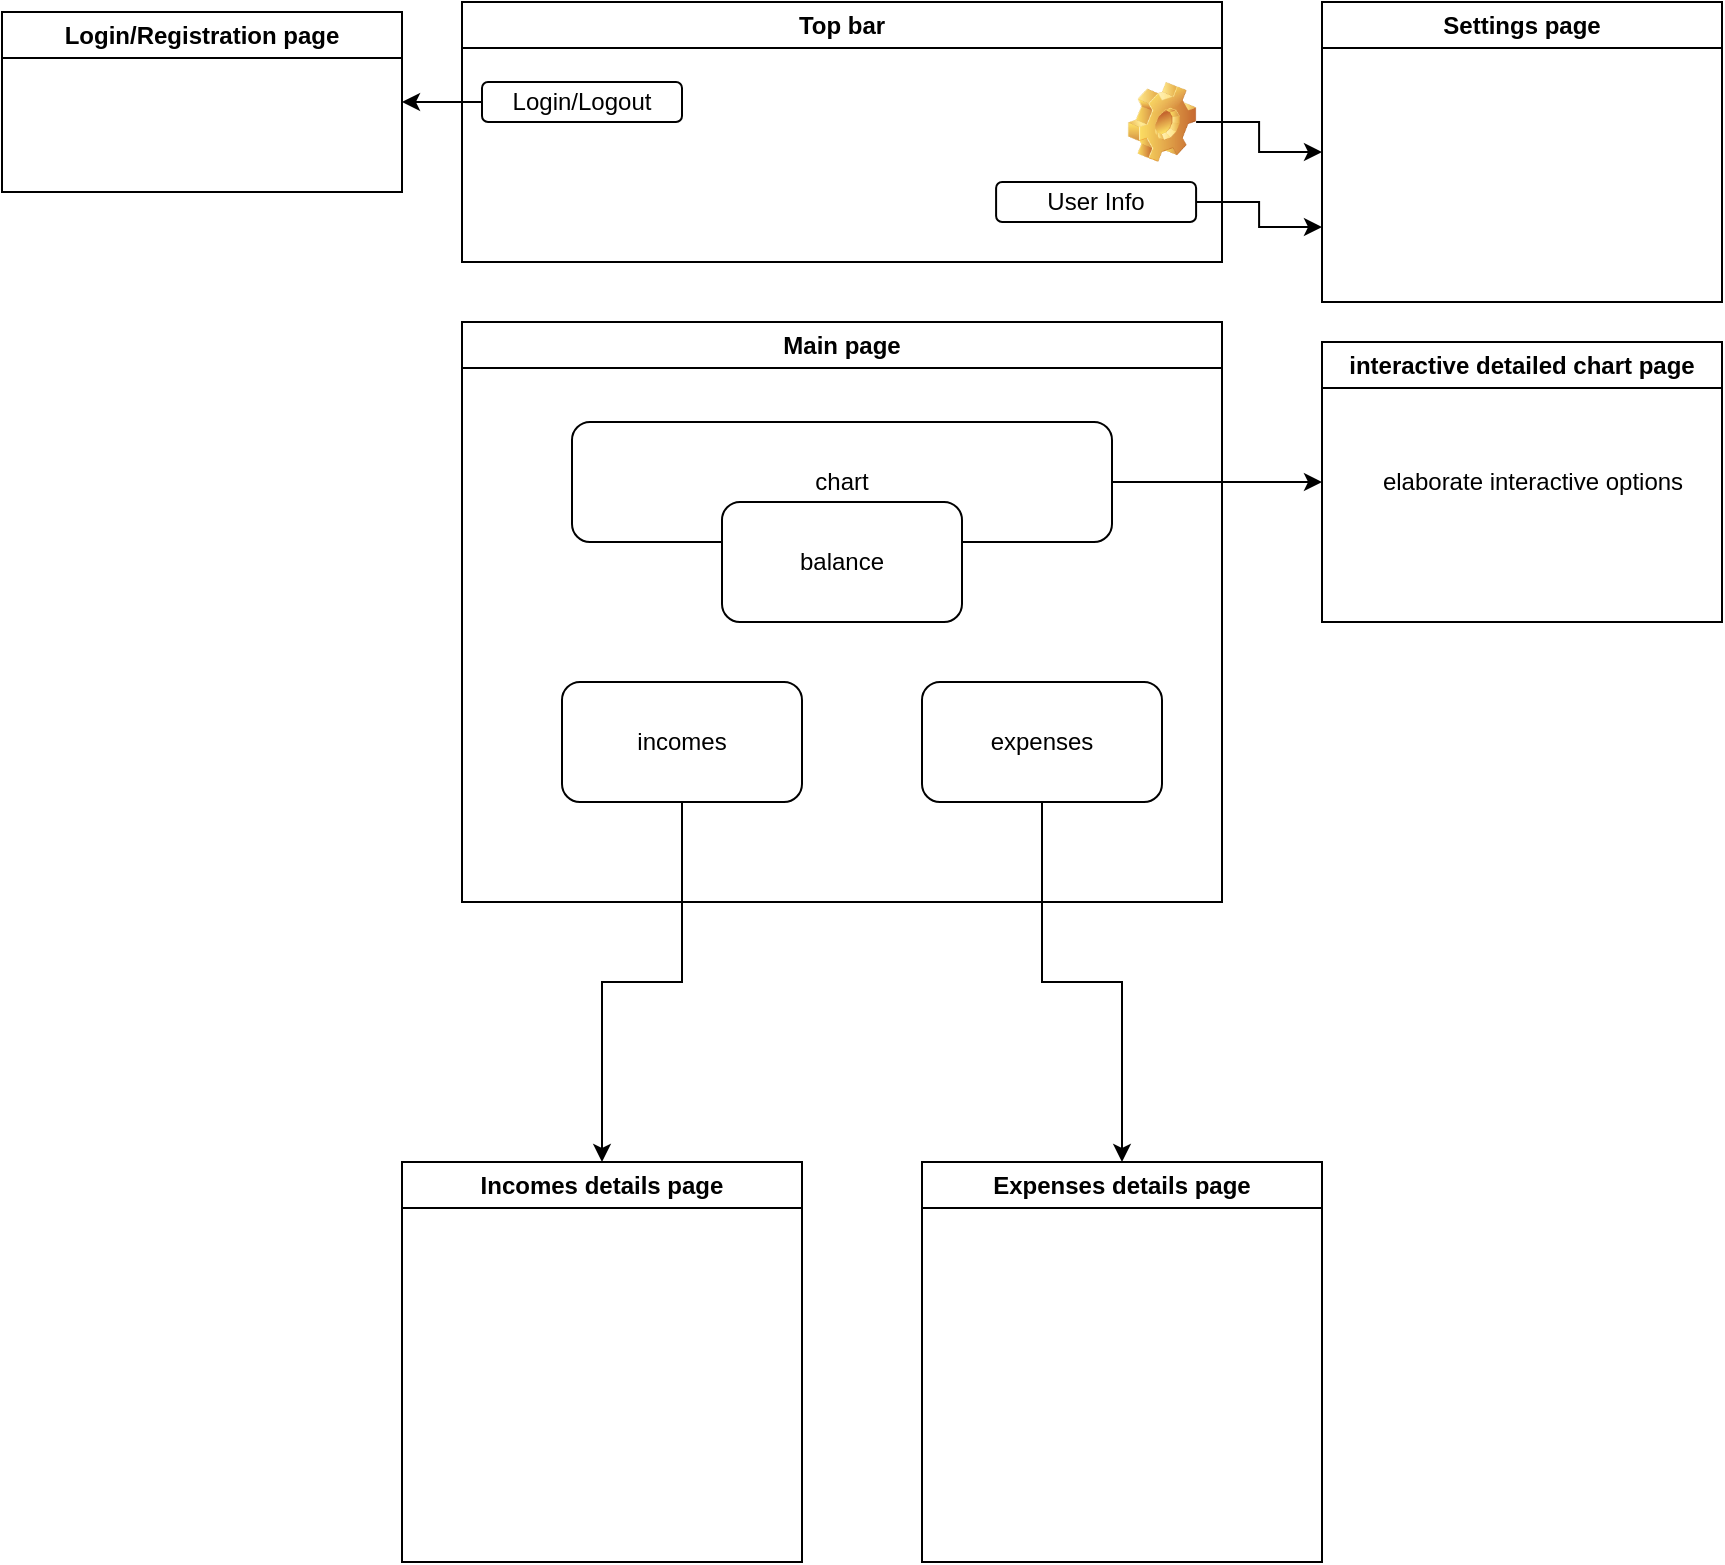 <mxfile version="20.8.16" type="device" pages="2"><diagram id="C5RBs43oDa-KdzZeNtuy" name="General"><mxGraphModel dx="2012" dy="1807" grid="1" gridSize="10" guides="1" tooltips="1" connect="1" arrows="1" fold="1" page="1" pageScale="1" pageWidth="827" pageHeight="1169" math="0" shadow="0"><root><mxCell id="WIyWlLk6GJQsqaUBKTNV-0"/><mxCell id="WIyWlLk6GJQsqaUBKTNV-1" parent="WIyWlLk6GJQsqaUBKTNV-0"/><mxCell id="fPzUXfq40vz-0qgZeQdz-4" style="edgeStyle=orthogonalEdgeStyle;rounded=0;orthogonalLoop=1;jettySize=auto;html=1;entryX=0;entryY=0.5;entryDx=0;entryDy=0;" edge="1" parent="WIyWlLk6GJQsqaUBKTNV-1" source="fPzUXfq40vz-0qgZeQdz-5" target="fPzUXfq40vz-0qgZeQdz-3"><mxGeometry relative="1" as="geometry"/></mxCell><mxCell id="mEzRKaOOeL_FJ1720e-R-1" value="Main page" style="swimlane;whiteSpace=wrap;html=1;" vertex="1" parent="WIyWlLk6GJQsqaUBKTNV-1"><mxGeometry x="90" y="30" width="380" height="290" as="geometry"/></mxCell><mxCell id="mEzRKaOOeL_FJ1720e-R-7" value="chart" style="rounded=1;whiteSpace=wrap;html=1;" vertex="1" parent="mEzRKaOOeL_FJ1720e-R-1"><mxGeometry x="55" y="50" width="270" height="60" as="geometry"/></mxCell><mxCell id="mEzRKaOOeL_FJ1720e-R-4" value="balance" style="rounded=1;whiteSpace=wrap;html=1;" vertex="1" parent="mEzRKaOOeL_FJ1720e-R-1"><mxGeometry x="130" y="90" width="120" height="60" as="geometry"/></mxCell><mxCell id="mEzRKaOOeL_FJ1720e-R-5" value="incomes" style="rounded=1;whiteSpace=wrap;html=1;" vertex="1" parent="mEzRKaOOeL_FJ1720e-R-1"><mxGeometry x="50" y="180" width="120" height="60" as="geometry"/></mxCell><mxCell id="mEzRKaOOeL_FJ1720e-R-6" value="expenses" style="rounded=1;whiteSpace=wrap;html=1;" vertex="1" parent="mEzRKaOOeL_FJ1720e-R-1"><mxGeometry x="230" y="180" width="120" height="60" as="geometry"/></mxCell><mxCell id="mEzRKaOOeL_FJ1720e-R-2" value="interactive detailed chart page" style="swimlane;whiteSpace=wrap;html=1;" vertex="1" parent="WIyWlLk6GJQsqaUBKTNV-1"><mxGeometry x="520" y="40" width="200" height="140" as="geometry"/></mxCell><mxCell id="mEzRKaOOeL_FJ1720e-R-12" value="elaborate interactive options" style="text;html=1;align=center;verticalAlign=middle;resizable=0;points=[];autosize=1;strokeColor=none;fillColor=none;" vertex="1" parent="mEzRKaOOeL_FJ1720e-R-2"><mxGeometry x="20" y="55" width="170" height="30" as="geometry"/></mxCell><mxCell id="mEzRKaOOeL_FJ1720e-R-10" style="edgeStyle=orthogonalEdgeStyle;rounded=0;orthogonalLoop=1;jettySize=auto;html=1;exitX=1;exitY=0.5;exitDx=0;exitDy=0;entryX=0;entryY=0.5;entryDx=0;entryDy=0;" edge="1" parent="WIyWlLk6GJQsqaUBKTNV-1" source="mEzRKaOOeL_FJ1720e-R-7" target="mEzRKaOOeL_FJ1720e-R-2"><mxGeometry relative="1" as="geometry"><mxPoint x="540" y="110" as="targetPoint"/></mxGeometry></mxCell><mxCell id="mEzRKaOOeL_FJ1720e-R-13" value="Incomes details page" style="swimlane;whiteSpace=wrap;html=1;" vertex="1" parent="WIyWlLk6GJQsqaUBKTNV-1"><mxGeometry x="60" y="450" width="200" height="200" as="geometry"/></mxCell><mxCell id="fPzUXfq40vz-0qgZeQdz-0" style="edgeStyle=orthogonalEdgeStyle;rounded=0;orthogonalLoop=1;jettySize=auto;html=1;exitX=0.5;exitY=1;exitDx=0;exitDy=0;entryX=0.5;entryY=0;entryDx=0;entryDy=0;" edge="1" parent="WIyWlLk6GJQsqaUBKTNV-1" source="mEzRKaOOeL_FJ1720e-R-5" target="mEzRKaOOeL_FJ1720e-R-13"><mxGeometry relative="1" as="geometry"/></mxCell><mxCell id="fPzUXfq40vz-0qgZeQdz-1" value="Expenses details page" style="swimlane;whiteSpace=wrap;html=1;" vertex="1" parent="WIyWlLk6GJQsqaUBKTNV-1"><mxGeometry x="320" y="450" width="200" height="200" as="geometry"/></mxCell><mxCell id="fPzUXfq40vz-0qgZeQdz-2" style="edgeStyle=orthogonalEdgeStyle;rounded=0;orthogonalLoop=1;jettySize=auto;html=1;exitX=0.5;exitY=1;exitDx=0;exitDy=0;entryX=0.5;entryY=0;entryDx=0;entryDy=0;" edge="1" parent="WIyWlLk6GJQsqaUBKTNV-1" source="mEzRKaOOeL_FJ1720e-R-6" target="fPzUXfq40vz-0qgZeQdz-1"><mxGeometry relative="1" as="geometry"/></mxCell><mxCell id="fPzUXfq40vz-0qgZeQdz-3" value="Settings page" style="swimlane;whiteSpace=wrap;html=1;" vertex="1" parent="WIyWlLk6GJQsqaUBKTNV-1"><mxGeometry x="520" y="-130" width="200" height="150" as="geometry"/></mxCell><mxCell id="fPzUXfq40vz-0qgZeQdz-9" value="Top bar" style="swimlane;whiteSpace=wrap;html=1;" vertex="1" parent="WIyWlLk6GJQsqaUBKTNV-1"><mxGeometry x="90" y="-130" width="380" height="130" as="geometry"/></mxCell><mxCell id="fPzUXfq40vz-0qgZeQdz-5" value="" style="shape=image;html=1;verticalLabelPosition=bottom;verticalAlign=top;imageAspect=1;aspect=fixed;image=img/clipart/Gear_128x128.png" vertex="1" parent="fPzUXfq40vz-0qgZeQdz-9"><mxGeometry x="332.95" y="40" width="34.1" height="40" as="geometry"/></mxCell><mxCell id="fPzUXfq40vz-0qgZeQdz-10" value="Login/Logout" style="rounded=1;whiteSpace=wrap;html=1;" vertex="1" parent="fPzUXfq40vz-0qgZeQdz-9"><mxGeometry x="10" y="40" width="100" height="20" as="geometry"/></mxCell><mxCell id="fPzUXfq40vz-0qgZeQdz-11" value="User Info" style="rounded=1;whiteSpace=wrap;html=1;" vertex="1" parent="fPzUXfq40vz-0qgZeQdz-9"><mxGeometry x="267.05" y="90" width="100" height="20" as="geometry"/></mxCell><mxCell id="fPzUXfq40vz-0qgZeQdz-12" value="Login/Registration page" style="swimlane;whiteSpace=wrap;html=1;" vertex="1" parent="WIyWlLk6GJQsqaUBKTNV-1"><mxGeometry x="-140" y="-125" width="200" height="90" as="geometry"/></mxCell><mxCell id="fPzUXfq40vz-0qgZeQdz-13" style="edgeStyle=orthogonalEdgeStyle;rounded=0;orthogonalLoop=1;jettySize=auto;html=1;exitX=0;exitY=0.5;exitDx=0;exitDy=0;entryX=1;entryY=0.5;entryDx=0;entryDy=0;" edge="1" parent="WIyWlLk6GJQsqaUBKTNV-1" source="fPzUXfq40vz-0qgZeQdz-10" target="fPzUXfq40vz-0qgZeQdz-12"><mxGeometry relative="1" as="geometry"/></mxCell><mxCell id="fPzUXfq40vz-0qgZeQdz-15" style="edgeStyle=orthogonalEdgeStyle;rounded=0;orthogonalLoop=1;jettySize=auto;html=1;exitX=1;exitY=0.5;exitDx=0;exitDy=0;entryX=0;entryY=0.75;entryDx=0;entryDy=0;" edge="1" parent="WIyWlLk6GJQsqaUBKTNV-1" source="fPzUXfq40vz-0qgZeQdz-11" target="fPzUXfq40vz-0qgZeQdz-3"><mxGeometry relative="1" as="geometry"/></mxCell></root></mxGraphModel></diagram><diagram id="UiBg1b9Tq9ff54DXnj1m" name="Main Page"><mxGraphModel dx="2074" dy="1116" grid="1" gridSize="10" guides="1" tooltips="1" connect="1" arrows="1" fold="1" page="1" pageScale="1" pageWidth="850" pageHeight="1100" math="0" shadow="0"><root><mxCell id="0"/><mxCell id="1" parent="0"/></root></mxGraphModel></diagram></mxfile>